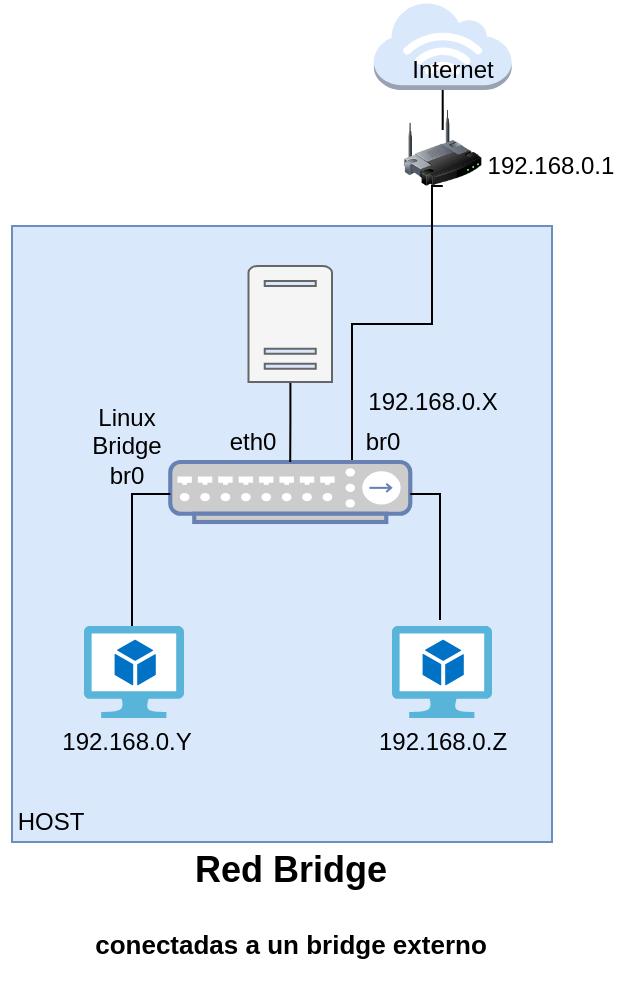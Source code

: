 <mxfile version="18.1.3" type="device"><diagram id="k4pNC1rw3EwO7Iqltvwy" name="Page-1"><mxGraphModel dx="1422" dy="760" grid="1" gridSize="10" guides="1" tooltips="1" connect="1" arrows="1" fold="1" page="1" pageScale="1" pageWidth="827" pageHeight="1169" math="0" shadow="0"><root><mxCell id="0"/><mxCell id="1" parent="0"/><mxCell id="ECoGbR0762pp9iFnCjb--15" value="" style="rounded=0;whiteSpace=wrap;html=1;fontSize=18;fillColor=#dae8fc;strokeColor=#6c8ebf;" parent="1" vertex="1"><mxGeometry x="310" y="362" width="270" height="308" as="geometry"/></mxCell><mxCell id="ECoGbR0762pp9iFnCjb--5" value="" style="outlineConnect=0;dashed=0;verticalLabelPosition=bottom;verticalAlign=top;align=center;html=1;shape=mxgraph.aws3.internet_3;fillColor=#dae8fc;strokeColor=#6c8ebf;" parent="1" vertex="1"><mxGeometry x="490.94" y="250" width="68.88" height="44" as="geometry"/></mxCell><mxCell id="9Ma8cIheUYmZL0rjMNAf-6" value="" style="edgeStyle=orthogonalEdgeStyle;rounded=0;orthogonalLoop=1;jettySize=auto;html=1;endArrow=none;endFill=0;entryX=0.5;entryY=1;entryDx=0;entryDy=0;" parent="1" source="_etOdeRrxOBRMlxFL1JE-7" target="9Ma8cIheUYmZL0rjMNAf-4" edge="1"><mxGeometry relative="1" as="geometry"><Array as="points"><mxPoint x="480" y="411"/><mxPoint x="520" y="411"/><mxPoint x="520" y="342"/></Array></mxGeometry></mxCell><mxCell id="_etOdeRrxOBRMlxFL1JE-7" value="" style="fontColor=#0066CC;verticalAlign=top;verticalLabelPosition=bottom;labelPosition=center;align=center;html=1;outlineConnect=0;fillColor=#CCCCCC;strokeColor=#6881B3;gradientColor=none;gradientDirection=north;strokeWidth=2;shape=mxgraph.networks.hub;" parent="1" vertex="1"><mxGeometry x="389.13" y="480" width="120" height="30" as="geometry"/></mxCell><mxCell id="_etOdeRrxOBRMlxFL1JE-18" value="HOST" style="text;html=1;resizable=0;autosize=1;align=center;verticalAlign=middle;points=[];fillColor=none;strokeColor=none;rounded=0;" parent="1" vertex="1"><mxGeometry x="304" y="650" width="50" height="20" as="geometry"/></mxCell><mxCell id="9Ma8cIheUYmZL0rjMNAf-10" value="" style="edgeStyle=orthogonalEdgeStyle;rounded=0;orthogonalLoop=1;jettySize=auto;html=1;endArrow=none;endFill=0;" parent="1" source="ECoGbR0762pp9iFnCjb--5" target="9Ma8cIheUYmZL0rjMNAf-4" edge="1"><mxGeometry relative="1" as="geometry"><mxPoint x="518.88" y="210" as="targetPoint"/></mxGeometry></mxCell><mxCell id="_etOdeRrxOBRMlxFL1JE-19" value="Internet" style="text;html=1;resizable=0;autosize=1;align=center;verticalAlign=middle;points=[];fillColor=none;strokeColor=none;rounded=0;" parent="1" vertex="1"><mxGeometry x="499.82" y="274" width="60" height="20" as="geometry"/></mxCell><mxCell id="-73Oau5m9B-L7gfSsbPc-15" value="" style="edgeStyle=orthogonalEdgeStyle;rounded=0;orthogonalLoop=1;jettySize=auto;html=1;endArrow=none;endFill=0;" parent="1" source="-73Oau5m9B-L7gfSsbPc-9" target="_etOdeRrxOBRMlxFL1JE-7" edge="1"><mxGeometry relative="1" as="geometry"><mxPoint x="414" y="489" as="targetPoint"/><Array as="points"><mxPoint x="370" y="496"/></Array></mxGeometry></mxCell><mxCell id="-73Oau5m9B-L7gfSsbPc-9" value="" style="sketch=0;aspect=fixed;html=1;points=[];align=center;image;fontSize=12;image=img/lib/mscae/Virtual_Machine_2.svg;" parent="1" vertex="1"><mxGeometry x="346" y="562" width="50" height="46" as="geometry"/></mxCell><mxCell id="-73Oau5m9B-L7gfSsbPc-17" value="" style="edgeStyle=orthogonalEdgeStyle;rounded=0;orthogonalLoop=1;jettySize=auto;html=1;endArrow=none;endFill=0;exitX=0.48;exitY=-0.065;exitDx=0;exitDy=0;exitPerimeter=0;" parent="1" source="-73Oau5m9B-L7gfSsbPc-10" target="_etOdeRrxOBRMlxFL1JE-7" edge="1"><mxGeometry relative="1" as="geometry"><mxPoint x="485" y="489" as="targetPoint"/><Array as="points"><mxPoint x="524" y="496"/><mxPoint x="460" y="496"/></Array></mxGeometry></mxCell><mxCell id="-73Oau5m9B-L7gfSsbPc-10" value="" style="sketch=0;aspect=fixed;html=1;points=[];align=center;image;fontSize=12;image=img/lib/mscae/Virtual_Machine_2.svg;" parent="1" vertex="1"><mxGeometry x="500" y="562" width="50" height="46" as="geometry"/></mxCell><mxCell id="-73Oau5m9B-L7gfSsbPc-20" value="eth0" style="text;html=1;resizable=0;autosize=1;align=center;verticalAlign=middle;points=[];fillColor=none;strokeColor=none;rounded=0;" parent="1" vertex="1"><mxGeometry x="410" y="460" width="40" height="20" as="geometry"/></mxCell><mxCell id="-73Oau5m9B-L7gfSsbPc-21" value="&lt;div&gt;Linux&lt;/div&gt;&lt;div&gt;Bridge&lt;br&gt;&lt;/div&gt;&lt;div&gt;br0&lt;/div&gt;" style="text;html=1;resizable=0;autosize=1;align=center;verticalAlign=middle;points=[];fillColor=none;strokeColor=none;rounded=0;" parent="1" vertex="1"><mxGeometry x="342" y="447" width="50" height="50" as="geometry"/></mxCell><mxCell id="ECoGbR0762pp9iFnCjb--1" value="192.168.0.Z" style="text;html=1;resizable=0;autosize=1;align=center;verticalAlign=middle;points=[];fillColor=none;strokeColor=none;rounded=0;" parent="1" vertex="1"><mxGeometry x="485" y="610" width="80" height="20" as="geometry"/></mxCell><mxCell id="9Ma8cIheUYmZL0rjMNAf-2" value="" style="edgeStyle=orthogonalEdgeStyle;rounded=0;orthogonalLoop=1;jettySize=auto;html=1;endArrow=none;endFill=0;" parent="1" source="ECoGbR0762pp9iFnCjb--2" target="_etOdeRrxOBRMlxFL1JE-7" edge="1"><mxGeometry relative="1" as="geometry"/></mxCell><mxCell id="ECoGbR0762pp9iFnCjb--2" value="" style="sketch=0;pointerEvents=1;shadow=0;dashed=0;html=1;strokeColor=#666666;labelPosition=center;verticalLabelPosition=bottom;verticalAlign=top;outlineConnect=0;align=center;shape=mxgraph.office.servers.physical_host;fillColor=#f5f5f5;fontColor=#333333;" parent="1" vertex="1"><mxGeometry x="428.25" y="382" width="41.75" height="58" as="geometry"/></mxCell><mxCell id="ECoGbR0762pp9iFnCjb--9" value="192.168.0.Y" style="text;html=1;resizable=0;autosize=1;align=center;verticalAlign=middle;points=[];fillColor=none;strokeColor=none;rounded=0;" parent="1" vertex="1"><mxGeometry x="327" y="610" width="80" height="20" as="geometry"/></mxCell><mxCell id="ECoGbR0762pp9iFnCjb--10" value="&lt;h2&gt;&lt;font size=&quot;1&quot;&gt;&lt;b style=&quot;font-size: 18px&quot;&gt;Red Bridge &lt;br&gt;&lt;/b&gt;&lt;/font&gt;&lt;/h2&gt;&lt;h2 style=&quot;font-size: 13px;&quot;&gt;&lt;font size=&quot;1&quot;&gt;&lt;b style=&quot;font-size: 18px&quot;&gt;&lt;/b&gt;&lt;/font&gt;conectadas a un bridge externo&lt;font style=&quot;font-size: 13px;&quot;&gt;&lt;b style=&quot;&quot;&gt;&lt;/b&gt;&lt;/font&gt;&lt;/h2&gt;" style="text;html=1;resizable=0;autosize=1;align=center;verticalAlign=middle;points=[];fillColor=none;strokeColor=none;rounded=0;" parent="1" vertex="1"><mxGeometry x="334.13" y="660" width="230" height="80" as="geometry"/></mxCell><mxCell id="ECoGbR0762pp9iFnCjb--13" value="192.168.0.X" style="text;html=1;resizable=0;autosize=1;align=center;verticalAlign=middle;points=[];fillColor=none;strokeColor=none;rounded=0;" parent="1" vertex="1"><mxGeometry x="479.82" y="440" width="80" height="20" as="geometry"/></mxCell><mxCell id="9Ma8cIheUYmZL0rjMNAf-3" value="br0" style="text;html=1;resizable=0;autosize=1;align=center;verticalAlign=middle;points=[];fillColor=none;strokeColor=none;rounded=0;" parent="1" vertex="1"><mxGeometry x="479.82" y="460" width="30" height="20" as="geometry"/></mxCell><mxCell id="9Ma8cIheUYmZL0rjMNAf-4" value="" style="image;html=1;image=img/lib/clip_art/networking/Wireless_Router_128x128.png" parent="1" vertex="1"><mxGeometry x="501.88" y="304" width="47" height="38" as="geometry"/></mxCell><mxCell id="9Ma8cIheUYmZL0rjMNAf-11" style="edgeStyle=orthogonalEdgeStyle;rounded=0;orthogonalLoop=1;jettySize=auto;html=1;exitX=0.5;exitY=1;exitDx=0;exitDy=0;endArrow=none;endFill=0;" parent="1" source="9Ma8cIheUYmZL0rjMNAf-4" target="9Ma8cIheUYmZL0rjMNAf-4" edge="1"><mxGeometry relative="1" as="geometry"/></mxCell><mxCell id="9Ma8cIheUYmZL0rjMNAf-12" value="192.168.0.1" style="text;html=1;resizable=0;autosize=1;align=center;verticalAlign=middle;points=[];fillColor=none;strokeColor=none;rounded=0;" parent="1" vertex="1"><mxGeometry x="538.88" y="322" width="80" height="20" as="geometry"/></mxCell></root></mxGraphModel></diagram></mxfile>